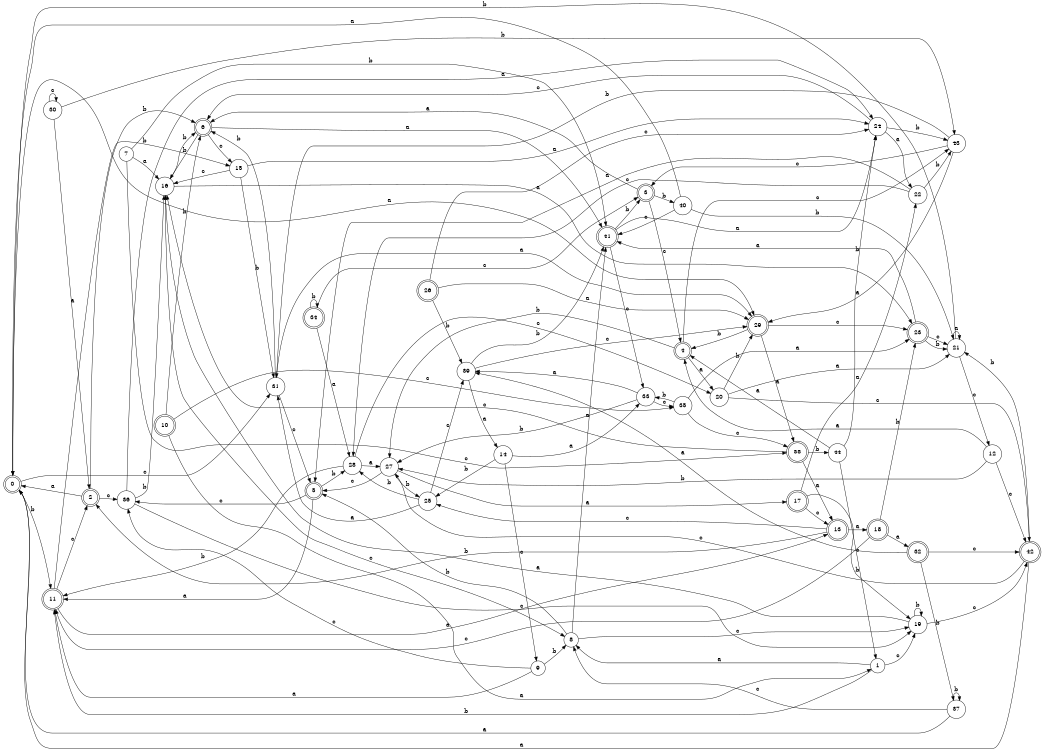 digraph n36_4 {
__start0 [label="" shape="none"];

rankdir=LR;
size="8,5";

s0 [style="rounded,filled", color="black", fillcolor="white" shape="doublecircle", label="0"];
s1 [style="filled", color="black", fillcolor="white" shape="circle", label="1"];
s2 [style="rounded,filled", color="black", fillcolor="white" shape="doublecircle", label="2"];
s3 [style="rounded,filled", color="black", fillcolor="white" shape="doublecircle", label="3"];
s4 [style="rounded,filled", color="black", fillcolor="white" shape="doublecircle", label="4"];
s5 [style="rounded,filled", color="black", fillcolor="white" shape="doublecircle", label="5"];
s6 [style="rounded,filled", color="black", fillcolor="white" shape="doublecircle", label="6"];
s7 [style="filled", color="black", fillcolor="white" shape="circle", label="7"];
s8 [style="filled", color="black", fillcolor="white" shape="circle", label="8"];
s9 [style="filled", color="black", fillcolor="white" shape="circle", label="9"];
s10 [style="rounded,filled", color="black", fillcolor="white" shape="doublecircle", label="10"];
s11 [style="rounded,filled", color="black", fillcolor="white" shape="doublecircle", label="11"];
s12 [style="filled", color="black", fillcolor="white" shape="circle", label="12"];
s13 [style="rounded,filled", color="black", fillcolor="white" shape="doublecircle", label="13"];
s14 [style="filled", color="black", fillcolor="white" shape="circle", label="14"];
s15 [style="filled", color="black", fillcolor="white" shape="circle", label="15"];
s16 [style="filled", color="black", fillcolor="white" shape="circle", label="16"];
s17 [style="rounded,filled", color="black", fillcolor="white" shape="doublecircle", label="17"];
s18 [style="rounded,filled", color="black", fillcolor="white" shape="doublecircle", label="18"];
s19 [style="filled", color="black", fillcolor="white" shape="circle", label="19"];
s20 [style="filled", color="black", fillcolor="white" shape="circle", label="20"];
s21 [style="filled", color="black", fillcolor="white" shape="circle", label="21"];
s22 [style="filled", color="black", fillcolor="white" shape="circle", label="22"];
s23 [style="rounded,filled", color="black", fillcolor="white" shape="doublecircle", label="23"];
s24 [style="filled", color="black", fillcolor="white" shape="circle", label="24"];
s25 [style="filled", color="black", fillcolor="white" shape="circle", label="25"];
s26 [style="rounded,filled", color="black", fillcolor="white" shape="doublecircle", label="26"];
s27 [style="filled", color="black", fillcolor="white" shape="circle", label="27"];
s28 [style="filled", color="black", fillcolor="white" shape="circle", label="28"];
s29 [style="rounded,filled", color="black", fillcolor="white" shape="doublecircle", label="29"];
s30 [style="filled", color="black", fillcolor="white" shape="circle", label="30"];
s31 [style="filled", color="black", fillcolor="white" shape="circle", label="31"];
s32 [style="rounded,filled", color="black", fillcolor="white" shape="doublecircle", label="32"];
s33 [style="filled", color="black", fillcolor="white" shape="circle", label="33"];
s34 [style="rounded,filled", color="black", fillcolor="white" shape="doublecircle", label="34"];
s35 [style="filled", color="black", fillcolor="white" shape="circle", label="35"];
s36 [style="filled", color="black", fillcolor="white" shape="circle", label="36"];
s37 [style="filled", color="black", fillcolor="white" shape="circle", label="37"];
s38 [style="rounded,filled", color="black", fillcolor="white" shape="doublecircle", label="38"];
s39 [style="filled", color="black", fillcolor="white" shape="circle", label="39"];
s40 [style="filled", color="black", fillcolor="white" shape="circle", label="40"];
s41 [style="rounded,filled", color="black", fillcolor="white" shape="doublecircle", label="41"];
s42 [style="rounded,filled", color="black", fillcolor="white" shape="doublecircle", label="42"];
s43 [style="filled", color="black", fillcolor="white" shape="circle", label="43"];
s44 [style="filled", color="black", fillcolor="white" shape="circle", label="44"];
s0 -> s29 [label="a"];
s0 -> s11 [label="b"];
s0 -> s31 [label="c"];
s1 -> s8 [label="a"];
s1 -> s11 [label="b"];
s1 -> s19 [label="c"];
s2 -> s0 [label="a"];
s2 -> s6 [label="b"];
s2 -> s36 [label="c"];
s3 -> s6 [label="a"];
s3 -> s40 [label="b"];
s3 -> s4 [label="c"];
s4 -> s20 [label="a"];
s4 -> s27 [label="b"];
s4 -> s43 [label="c"];
s5 -> s11 [label="a"];
s5 -> s28 [label="b"];
s5 -> s36 [label="c"];
s6 -> s41 [label="a"];
s6 -> s16 [label="b"];
s6 -> s15 [label="c"];
s7 -> s16 [label="a"];
s7 -> s41 [label="b"];
s7 -> s38 [label="c"];
s8 -> s41 [label="a"];
s8 -> s5 [label="b"];
s8 -> s19 [label="c"];
s9 -> s11 [label="a"];
s9 -> s8 [label="b"];
s9 -> s36 [label="c"];
s10 -> s1 [label="a"];
s10 -> s6 [label="b"];
s10 -> s35 [label="c"];
s11 -> s13 [label="a"];
s11 -> s15 [label="b"];
s11 -> s2 [label="c"];
s12 -> s4 [label="a"];
s12 -> s27 [label="b"];
s12 -> s42 [label="c"];
s13 -> s18 [label="a"];
s13 -> s2 [label="b"];
s13 -> s25 [label="c"];
s14 -> s33 [label="a"];
s14 -> s25 [label="b"];
s14 -> s9 [label="c"];
s15 -> s24 [label="a"];
s15 -> s31 [label="b"];
s15 -> s16 [label="c"];
s16 -> s23 [label="a"];
s16 -> s6 [label="b"];
s16 -> s8 [label="c"];
s17 -> s22 [label="a"];
s17 -> s19 [label="b"];
s17 -> s13 [label="c"];
s18 -> s32 [label="a"];
s18 -> s23 [label="b"];
s18 -> s11 [label="c"];
s19 -> s16 [label="a"];
s19 -> s19 [label="b"];
s19 -> s42 [label="c"];
s20 -> s21 [label="a"];
s20 -> s29 [label="b"];
s20 -> s42 [label="c"];
s21 -> s21 [label="a"];
s21 -> s0 [label="b"];
s21 -> s12 [label="c"];
s22 -> s5 [label="a"];
s22 -> s43 [label="b"];
s22 -> s28 [label="c"];
s23 -> s41 [label="a"];
s23 -> s21 [label="b"];
s23 -> s21 [label="c"];
s24 -> s22 [label="a"];
s24 -> s43 [label="b"];
s24 -> s6 [label="c"];
s25 -> s31 [label="a"];
s25 -> s28 [label="b"];
s25 -> s39 [label="c"];
s26 -> s29 [label="a"];
s26 -> s39 [label="b"];
s26 -> s24 [label="c"];
s27 -> s17 [label="a"];
s27 -> s25 [label="b"];
s27 -> s5 [label="c"];
s28 -> s27 [label="a"];
s28 -> s11 [label="b"];
s28 -> s20 [label="c"];
s29 -> s38 [label="a"];
s29 -> s4 [label="b"];
s29 -> s23 [label="c"];
s30 -> s2 [label="a"];
s30 -> s43 [label="b"];
s30 -> s30 [label="c"];
s31 -> s29 [label="a"];
s31 -> s6 [label="b"];
s31 -> s5 [label="c"];
s32 -> s39 [label="a"];
s32 -> s37 [label="b"];
s32 -> s42 [label="c"];
s33 -> s39 [label="a"];
s33 -> s27 [label="b"];
s33 -> s35 [label="c"];
s34 -> s28 [label="a"];
s34 -> s34 [label="b"];
s34 -> s3 [label="c"];
s35 -> s23 [label="a"];
s35 -> s33 [label="b"];
s35 -> s38 [label="c"];
s36 -> s24 [label="a"];
s36 -> s16 [label="b"];
s36 -> s19 [label="c"];
s37 -> s0 [label="a"];
s37 -> s37 [label="b"];
s37 -> s8 [label="c"];
s38 -> s13 [label="a"];
s38 -> s44 [label="b"];
s38 -> s16 [label="c"];
s39 -> s14 [label="a"];
s39 -> s41 [label="b"];
s39 -> s29 [label="c"];
s40 -> s0 [label="a"];
s40 -> s21 [label="b"];
s40 -> s41 [label="c"];
s41 -> s24 [label="a"];
s41 -> s3 [label="b"];
s41 -> s33 [label="c"];
s42 -> s0 [label="a"];
s42 -> s21 [label="b"];
s42 -> s27 [label="c"];
s43 -> s29 [label="a"];
s43 -> s31 [label="b"];
s43 -> s3 [label="c"];
s44 -> s4 [label="a"];
s44 -> s24 [label="b"];
s44 -> s1 [label="c"];

}